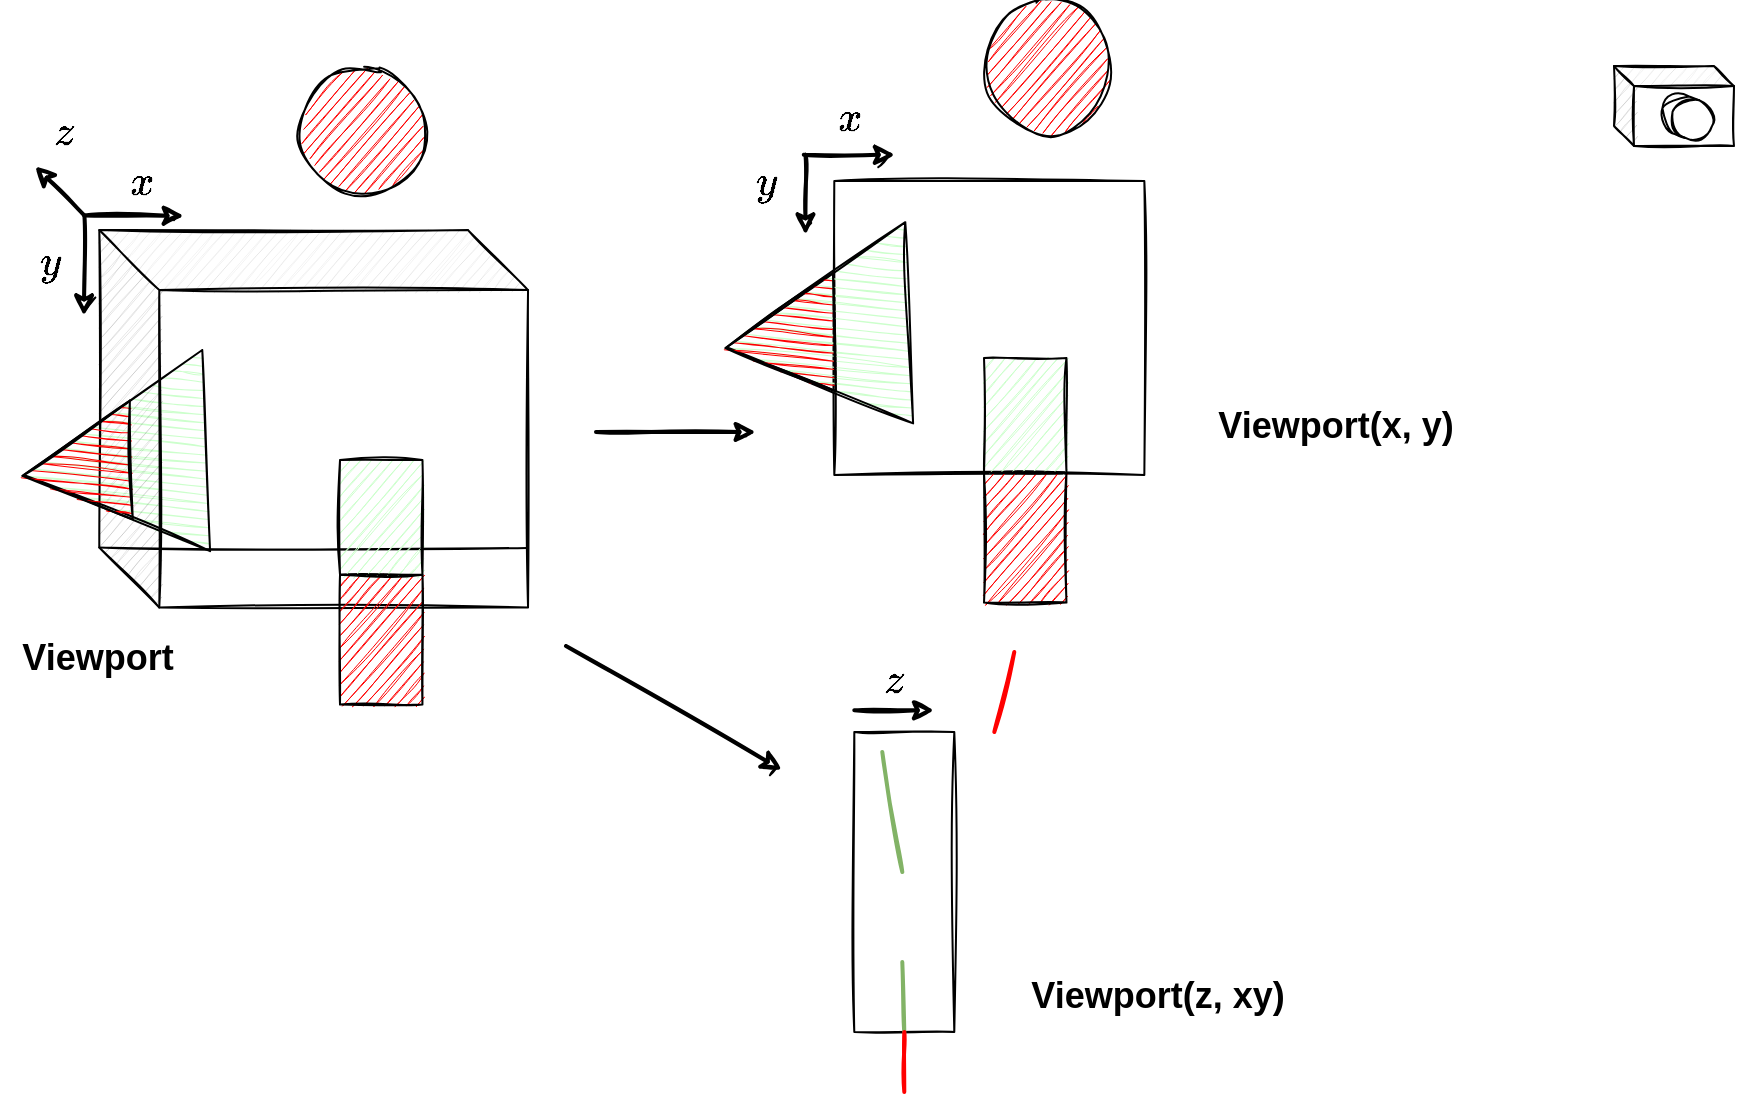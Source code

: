 <mxfile version="16.5.1" type="device"><diagram id="XzWA18d4kwf7kpJyZJNE" name="페이지-1"><mxGraphModel dx="1038" dy="1818" grid="1" gridSize="10" guides="1" tooltips="1" connect="1" arrows="1" fold="1" page="1" pageScale="1" pageWidth="827" pageHeight="1169" background="none" math="1" shadow="0"><root><mxCell id="0"/><mxCell id="1" parent="0"/><mxCell id="wR_hFkW9g6Me7Kmd16CQ-29" value="" style="endArrow=none;html=1;rounded=0;fontSize=18;strokeWidth=1;exitX=0;exitY=0;exitDx=0;exitDy=158.718;exitPerimeter=0;sketch=1;" parent="1" source="wR_hFkW9g6Me7Kmd16CQ-1" edge="1"><mxGeometry width="50" height="50" relative="1" as="geometry"><mxPoint x="251.057" y="288.974" as="sourcePoint"/><mxPoint x="316.49" y="251" as="targetPoint"/></mxGeometry></mxCell><mxCell id="8uFdFBMcSNjaoZMN1lVf-1" value="" style="shape=cube;whiteSpace=wrap;html=1;boundedLbl=1;backgroundOutline=1;darkOpacity=0.05;darkOpacity2=0.1;size=10;rounded=0;sketch=1;" parent="1" vertex="1"><mxGeometry x="860" y="10" width="60" height="40" as="geometry"/></mxCell><mxCell id="8uFdFBMcSNjaoZMN1lVf-2" value="" style="shape=cylinder3;whiteSpace=wrap;html=1;boundedLbl=1;backgroundOutline=1;size=10.495;rotation=110;rounded=0;sketch=1;" parent="1" vertex="1"><mxGeometry x="886.54" y="22.42" width="20.1" height="26.37" as="geometry"/></mxCell><mxCell id="wR_hFkW9g6Me7Kmd16CQ-25" value="" style="ellipse;whiteSpace=wrap;html=1;aspect=fixed;fontSize=18;fillColor=#FF0000;sketch=1;" parent="1" vertex="1"><mxGeometry x="201.586" y="10" width="65.385" height="65.385" as="geometry"/></mxCell><mxCell id="wR_hFkW9g6Me7Kmd16CQ-22" value="" style="triangle;whiteSpace=wrap;html=1;fontSize=18;fillColor=#CCFFCC;rotation=55;sketch=1;" parent="1" vertex="1"><mxGeometry x="91.47" y="163.44" width="84.62" height="108.96" as="geometry"/></mxCell><mxCell id="wR_hFkW9g6Me7Kmd16CQ-1" value="" style="shape=cube;whiteSpace=wrap;html=1;boundedLbl=1;backgroundOutline=1;darkOpacity=0.05;darkOpacity2=0.1;fillColor=none;size=30;sketch=1;" parent="1" vertex="1"><mxGeometry x="102.643" y="92.051" width="214.376" height="188.718" as="geometry"/></mxCell><mxCell id="wR_hFkW9g6Me7Kmd16CQ-21" value="" style="triangle;whiteSpace=wrap;html=1;fontSize=18;fillColor=#FF0000;rotation=55;sketch=1;" parent="1" vertex="1"><mxGeometry x="80.495" y="183.552" width="49.471" height="65.641" as="geometry"/></mxCell><mxCell id="wR_hFkW9g6Me7Kmd16CQ-36" value="" style="rounded=0;whiteSpace=wrap;html=1;fontSize=18;fillColor=none;sketch=1;" parent="1" vertex="1"><mxGeometry x="470.15" y="67.53" width="155.02" height="147" as="geometry"/></mxCell><mxCell id="wR_hFkW9g6Me7Kmd16CQ-37" value="" style="rounded=0;whiteSpace=wrap;html=1;fontSize=18;fillColor=none;sketch=1;" parent="1" vertex="1"><mxGeometry x="480.15" y="343" width="50" height="150" as="geometry"/></mxCell><mxCell id="wR_hFkW9g6Me7Kmd16CQ-38" value="" style="endArrow=none;html=1;rounded=0;fontSize=18;strokeWidth=2;fillColor=#d5e8d4;strokeColor=#82b366;sketch=1;" parent="1" edge="1"><mxGeometry width="50" height="50" relative="1" as="geometry"><mxPoint x="504.15" y="413" as="sourcePoint"/><mxPoint x="494.15" y="353" as="targetPoint"/></mxGeometry></mxCell><mxCell id="wR_hFkW9g6Me7Kmd16CQ-39" value="" style="endArrow=none;html=1;rounded=0;fontSize=18;strokeWidth=2;fillColor=#d5e8d4;strokeColor=#82b366;exitX=0.5;exitY=1;exitDx=0;exitDy=0;sketch=1;" parent="1" source="wR_hFkW9g6Me7Kmd16CQ-37" edge="1"><mxGeometry width="50" height="50" relative="1" as="geometry"><mxPoint x="514.15" y="518.0" as="sourcePoint"/><mxPoint x="504.15" y="458.0" as="targetPoint"/></mxGeometry></mxCell><mxCell id="wR_hFkW9g6Me7Kmd16CQ-41" value="" style="endArrow=none;html=1;rounded=0;fontSize=18;strokeWidth=2;exitX=0.5;exitY=1;exitDx=0;exitDy=0;strokeColor=#FF0000;sketch=1;" parent="1" source="wR_hFkW9g6Me7Kmd16CQ-37" edge="1"><mxGeometry width="50" height="50" relative="1" as="geometry"><mxPoint x="440.15" y="353" as="sourcePoint"/><mxPoint x="505.15" y="523" as="targetPoint"/></mxGeometry></mxCell><mxCell id="wR_hFkW9g6Me7Kmd16CQ-42" value="" style="endArrow=none;html=1;rounded=0;fontSize=18;strokeWidth=2;strokeColor=#FF0000;sketch=1;" parent="1" edge="1"><mxGeometry width="50" height="50" relative="1" as="geometry"><mxPoint x="550.15" y="343" as="sourcePoint"/><mxPoint x="560.15" y="303" as="targetPoint"/></mxGeometry></mxCell><mxCell id="wR_hFkW9g6Me7Kmd16CQ-47" value="" style="triangle;whiteSpace=wrap;html=1;fontSize=18;fillColor=#CCFFCC;rotation=55;sketch=1;" parent="1" vertex="1"><mxGeometry x="442.98" y="99.53" width="84.62" height="108.96" as="geometry"/></mxCell><mxCell id="wR_hFkW9g6Me7Kmd16CQ-48" value="" style="triangle;whiteSpace=wrap;html=1;fontSize=18;fillColor=#FF0000;rotation=55;sketch=1;" parent="1" vertex="1"><mxGeometry x="432.005" y="119.642" width="49.471" height="65.641" as="geometry"/></mxCell><mxCell id="wR_hFkW9g6Me7Kmd16CQ-49" value="" style="ellipse;whiteSpace=wrap;html=1;aspect=fixed;fontSize=18;fillColor=#FF0000;sketch=1;" parent="1" vertex="1"><mxGeometry x="544.006" y="-22.47" width="65.385" height="65.385" as="geometry"/></mxCell><mxCell id="wR_hFkW9g6Me7Kmd16CQ-50" value="" style="endArrow=classic;html=1;rounded=0;fontSize=18;strokeColor=#000000;strokeWidth=2;sketch=1;" parent="1" edge="1"><mxGeometry width="50" height="50" relative="1" as="geometry"><mxPoint x="454.88" y="54.42" as="sourcePoint"/><mxPoint x="500.6" y="54.42" as="targetPoint"/></mxGeometry></mxCell><mxCell id="wR_hFkW9g6Me7Kmd16CQ-51" value="" style="endArrow=classic;html=1;rounded=0;fontSize=18;strokeColor=#000000;strokeWidth=2;sketch=1;" parent="1" edge="1"><mxGeometry width="50" height="50" relative="1" as="geometry"><mxPoint x="455.74" y="54.42" as="sourcePoint"/><mxPoint x="455.74" y="94.42" as="targetPoint"/></mxGeometry></mxCell><mxCell id="wR_hFkW9g6Me7Kmd16CQ-52" value="$$x$$" style="text;html=1;strokeColor=none;fillColor=none;align=center;verticalAlign=middle;whiteSpace=wrap;rounded=0;fontSize=18;sketch=1;" parent="1" vertex="1"><mxGeometry x="447.74" y="22.42" width="60" height="30" as="geometry"/></mxCell><mxCell id="wR_hFkW9g6Me7Kmd16CQ-53" value="$$y$$" style="text;html=1;strokeColor=none;fillColor=none;align=center;verticalAlign=middle;whiteSpace=wrap;rounded=0;fontSize=18;sketch=1;" parent="1" vertex="1"><mxGeometry x="405.74" y="54.42" width="60" height="30" as="geometry"/></mxCell><mxCell id="wR_hFkW9g6Me7Kmd16CQ-54" value="" style="endArrow=classic;html=1;rounded=0;fontSize=18;strokeColor=#000000;strokeWidth=2;sketch=1;" parent="1" edge="1"><mxGeometry width="50" height="50" relative="1" as="geometry"><mxPoint x="480.15" y="332.17" as="sourcePoint"/><mxPoint x="520.15" y="332.17" as="targetPoint"/></mxGeometry></mxCell><mxCell id="wR_hFkW9g6Me7Kmd16CQ-55" value="$$z$$" style="text;html=1;strokeColor=none;fillColor=none;align=center;verticalAlign=middle;whiteSpace=wrap;rounded=0;fontSize=18;sketch=1;" parent="1" vertex="1"><mxGeometry x="470.15" y="303" width="60" height="30" as="geometry"/></mxCell><mxCell id="wR_hFkW9g6Me7Kmd16CQ-57" value="" style="endArrow=classic;html=1;rounded=0;fontSize=18;strokeColor=#000000;strokeWidth=2;sketch=1;" parent="1" edge="1"><mxGeometry width="50" height="50" relative="1" as="geometry"><mxPoint x="351" y="193" as="sourcePoint"/><mxPoint x="431" y="193" as="targetPoint"/></mxGeometry></mxCell><mxCell id="wR_hFkW9g6Me7Kmd16CQ-58" value="" style="endArrow=classic;html=1;rounded=0;fontSize=18;strokeColor=#000000;strokeWidth=2;sketch=1;" parent="1" edge="1"><mxGeometry width="50" height="50" relative="1" as="geometry"><mxPoint x="336" y="300" as="sourcePoint"/><mxPoint x="444" y="362" as="targetPoint"/></mxGeometry></mxCell><mxCell id="wR_hFkW9g6Me7Kmd16CQ-59" value="Viewport" style="text;html=1;strokeColor=none;fillColor=none;align=center;verticalAlign=middle;whiteSpace=wrap;rounded=0;fontSize=18;fontStyle=1;sketch=1;" parent="1" vertex="1"><mxGeometry x="71.73" y="291" width="60" height="30" as="geometry"/></mxCell><mxCell id="wR_hFkW9g6Me7Kmd16CQ-62" value="" style="group;sketch=1;" parent="1" vertex="1" connectable="0"><mxGeometry x="53.999" y="32.001" width="95.47" height="102.929" as="geometry"/></mxCell><mxCell id="wR_hFkW9g6Me7Kmd16CQ-2" value="" style="endArrow=classic;html=1;rounded=0;strokeWidth=2;sketch=1;" parent="wR_hFkW9g6Me7Kmd16CQ-62" edge="1"><mxGeometry width="50" height="50" relative="1" as="geometry"><mxPoint x="41.205" y="52.751" as="sourcePoint"/><mxPoint x="16.47" y="28.135" as="targetPoint"/></mxGeometry></mxCell><mxCell id="wR_hFkW9g6Me7Kmd16CQ-3" value="" style="endArrow=classic;html=1;rounded=0;strokeWidth=2;sketch=1;" parent="wR_hFkW9g6Me7Kmd16CQ-62" edge="1"><mxGeometry width="50" height="50" relative="1" as="geometry"><mxPoint x="41.205" y="52.751" as="sourcePoint"/><mxPoint x="91.001" y="52.929" as="targetPoint"/></mxGeometry></mxCell><mxCell id="wR_hFkW9g6Me7Kmd16CQ-4" value="" style="endArrow=classic;html=1;rounded=0;strokeWidth=2;sketch=1;" parent="wR_hFkW9g6Me7Kmd16CQ-62" edge="1"><mxGeometry width="50" height="50" relative="1" as="geometry"><mxPoint x="41.205" y="52.751" as="sourcePoint"/><mxPoint x="41.001" y="102.929" as="targetPoint"/></mxGeometry></mxCell><mxCell id="wR_hFkW9g6Me7Kmd16CQ-6" value="$$x$$" style="text;html=1;strokeColor=none;fillColor=none;align=center;verticalAlign=middle;whiteSpace=wrap;rounded=0;fontSize=18;sketch=1;" parent="wR_hFkW9g6Me7Kmd16CQ-62" vertex="1"><mxGeometry x="45.998" y="24.62" width="49.471" height="24.615" as="geometry"/></mxCell><mxCell id="wR_hFkW9g6Me7Kmd16CQ-7" value="$$z$$" style="text;html=1;strokeColor=none;fillColor=none;align=center;verticalAlign=middle;whiteSpace=wrap;rounded=0;fontSize=18;sketch=1;" parent="wR_hFkW9g6Me7Kmd16CQ-62" vertex="1"><mxGeometry x="6.0" width="49.471" height="24.615" as="geometry"/></mxCell><mxCell id="wR_hFkW9g6Me7Kmd16CQ-8" value="$$y$$" style="text;html=1;strokeColor=none;fillColor=none;align=center;verticalAlign=middle;whiteSpace=wrap;rounded=0;fontSize=18;sketch=1;" parent="wR_hFkW9g6Me7Kmd16CQ-62" vertex="1"><mxGeometry y="64.461" width="49.471" height="24.615" as="geometry"/></mxCell><mxCell id="wR_hFkW9g6Me7Kmd16CQ-64" value="Viewport(x, y)" style="text;html=1;strokeColor=none;fillColor=none;align=center;verticalAlign=middle;whiteSpace=wrap;rounded=0;fontSize=18;fontStyle=1;sketch=1;" parent="1" vertex="1"><mxGeometry x="655.72" y="175" width="130.28" height="30" as="geometry"/></mxCell><mxCell id="wR_hFkW9g6Me7Kmd16CQ-65" value="Viewport(z, xy)" style="text;html=1;strokeColor=none;fillColor=none;align=center;verticalAlign=middle;whiteSpace=wrap;rounded=0;fontSize=18;fontStyle=1;sketch=1;" parent="1" vertex="1"><mxGeometry x="567" y="460" width="130.28" height="30" as="geometry"/></mxCell><mxCell id="r5HD8l87U91JS5RCmvAz-7" value="" style="group" parent="1" vertex="1" connectable="0"><mxGeometry x="545" y="155.998" width="41.23" height="122.302" as="geometry"/></mxCell><mxCell id="wR_hFkW9g6Me7Kmd16CQ-45" value="" style="rounded=0;whiteSpace=wrap;html=1;fontSize=18;fillColor=#FF0000;sketch=1;" parent="r5HD8l87U91JS5RCmvAz-7" vertex="1"><mxGeometry y="57.432" width="41.23" height="64.87" as="geometry"/></mxCell><mxCell id="wR_hFkW9g6Me7Kmd16CQ-46" value="" style="rounded=0;whiteSpace=wrap;html=1;fontSize=18;fillColor=#CCFFCC;sketch=1;" parent="r5HD8l87U91JS5RCmvAz-7" vertex="1"><mxGeometry x="0.004" width="41.226" height="57.436" as="geometry"/></mxCell><mxCell id="r5HD8l87U91JS5RCmvAz-8" value="" style="group" parent="1" vertex="1" connectable="0"><mxGeometry x="223" y="206.998" width="41.23" height="122.302" as="geometry"/></mxCell><mxCell id="r5HD8l87U91JS5RCmvAz-9" value="" style="rounded=0;whiteSpace=wrap;html=1;fontSize=18;fillColor=#FF0000;sketch=1;" parent="r5HD8l87U91JS5RCmvAz-8" vertex="1"><mxGeometry y="57.432" width="41.23" height="64.87" as="geometry"/></mxCell><mxCell id="r5HD8l87U91JS5RCmvAz-10" value="" style="rounded=0;whiteSpace=wrap;html=1;fontSize=18;fillColor=#CCFFCC;sketch=1;" parent="r5HD8l87U91JS5RCmvAz-8" vertex="1"><mxGeometry x="0.004" width="41.226" height="57.436" as="geometry"/></mxCell></root></mxGraphModel></diagram></mxfile>